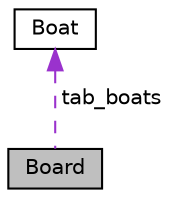 digraph "Board"
{
 // LATEX_PDF_SIZE
  edge [fontname="Helvetica",fontsize="10",labelfontname="Helvetica",labelfontsize="10"];
  node [fontname="Helvetica",fontsize="10",shape=record];
  Node1 [label="Board",height=0.2,width=0.4,color="black", fillcolor="grey75", style="filled", fontcolor="black",tooltip="Structure representing the game board."];
  Node2 -> Node1 [dir="back",color="darkorchid3",fontsize="10",style="dashed",label=" tab_boats" ];
  Node2 [label="Boat",height=0.2,width=0.4,color="black", fillcolor="white", style="filled",URL="$structBoat.html",tooltip="Structure representing a boat in the game."];
}
